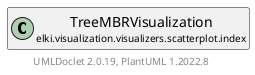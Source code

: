@startuml
    remove .*\.(Instance|Par|Parameterizer|Factory)$
    set namespaceSeparator none
    hide empty fields
    hide empty methods

    class "<size:14>TreeMBRVisualization.Par\n<size:10>elki.visualization.visualizers.scatterplot.index" as elki.visualization.visualizers.scatterplot.index.TreeMBRVisualization.Par [[TreeMBRVisualization.Par.html]] {
        {static} +FILL_ID: OptionID
        #fill: boolean
        +configure(Parameterization): void
        +make(): TreeMBRVisualization
    }

    interface "<size:14>Parameterizer\n<size:10>elki.utilities.optionhandling" as elki.utilities.optionhandling.Parameterizer [[../../../../utilities/optionhandling/Parameterizer.html]] {
        {abstract} +make(): Object
    }
    class "<size:14>TreeMBRVisualization\n<size:10>elki.visualization.visualizers.scatterplot.index" as elki.visualization.visualizers.scatterplot.index.TreeMBRVisualization [[TreeMBRVisualization.html]]

    elki.utilities.optionhandling.Parameterizer <|.. elki.visualization.visualizers.scatterplot.index.TreeMBRVisualization.Par
    elki.visualization.visualizers.scatterplot.index.TreeMBRVisualization +-- elki.visualization.visualizers.scatterplot.index.TreeMBRVisualization.Par

    center footer UMLDoclet 2.0.19, PlantUML 1.2022.8
@enduml
